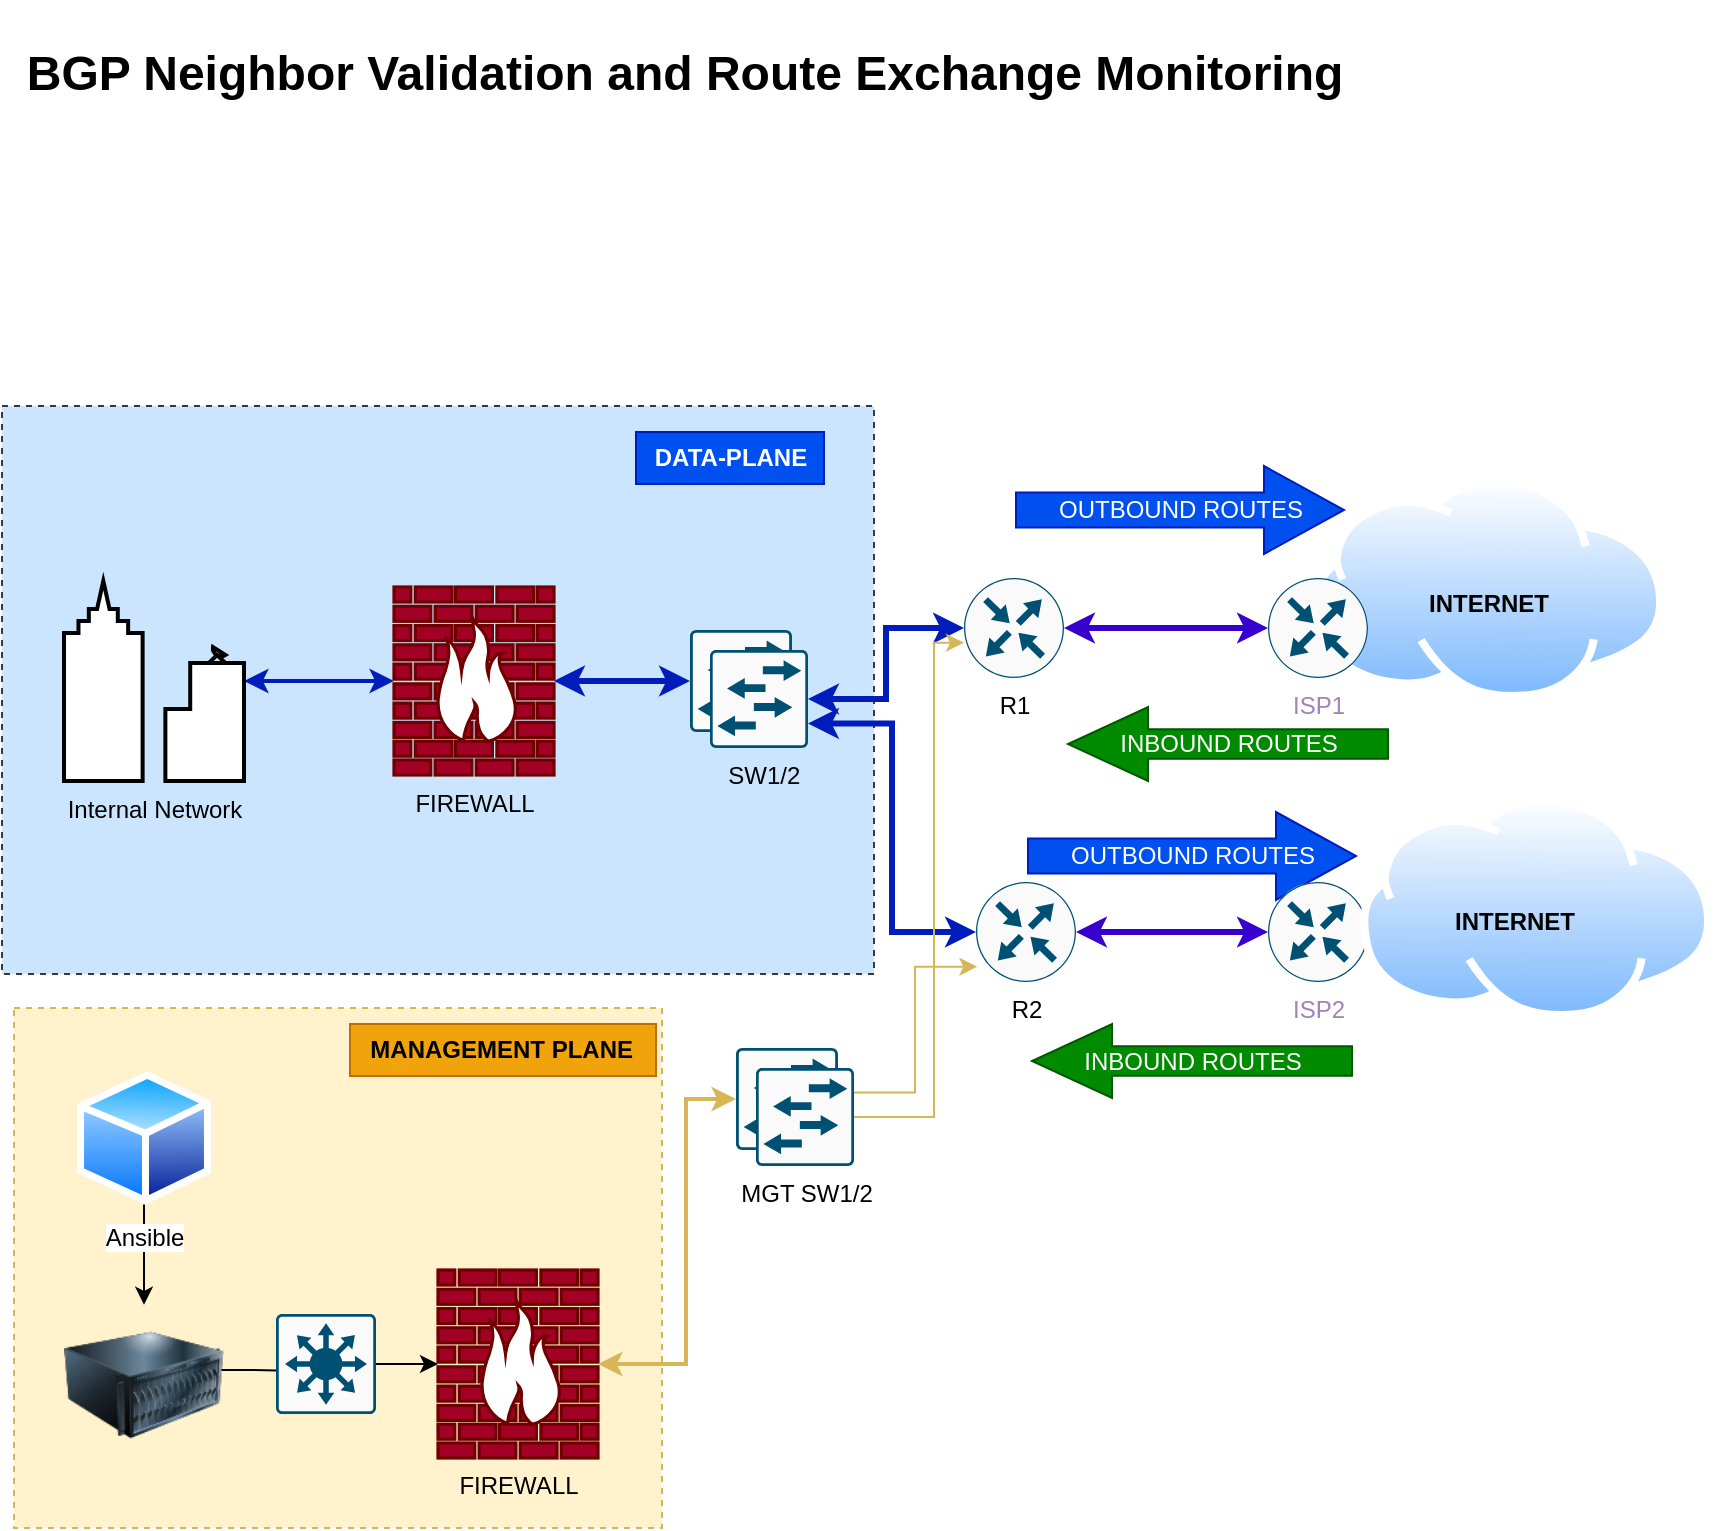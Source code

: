 <mxfile version="24.0.4" type="device">
  <diagram name="Page-1" id="aP8aReEEsSamLbnRVsWl">
    <mxGraphModel dx="2074" dy="1197" grid="0" gridSize="10" guides="1" tooltips="1" connect="1" arrows="1" fold="1" page="1" pageScale="1" pageWidth="850" pageHeight="1100" background="#ffffff" math="0" shadow="0">
      <root>
        <mxCell id="0" />
        <mxCell id="1" parent="0" />
        <mxCell id="RnB09el9EQGj26QUPisf-26" value="" style="rounded=0;whiteSpace=wrap;html=1;fillColor=#fff2cc;strokeColor=#d6b656;dashed=1;" parent="1" vertex="1">
          <mxGeometry x="57" y="568" width="324" height="260" as="geometry" />
        </mxCell>
        <mxCell id="RnB09el9EQGj26QUPisf-22" value="" style="rounded=0;whiteSpace=wrap;html=1;fillColor=#cce5ff;strokeColor=#36393d;dashed=1;" parent="1" vertex="1">
          <mxGeometry x="51" y="267" width="436" height="284" as="geometry" />
        </mxCell>
        <mxCell id="RnB09el9EQGj26QUPisf-6" value="" style="image;aspect=fixed;perimeter=ellipsePerimeter;html=1;align=center;shadow=0;dashed=0;spacingTop=3;image=img/lib/active_directory/internet_cloud.svg;" parent="1" vertex="1">
          <mxGeometry x="706" y="303" width="176.19" height="111" as="geometry" />
        </mxCell>
        <mxCell id="RnB09el9EQGj26QUPisf-3" style="edgeStyle=orthogonalEdgeStyle;rounded=0;orthogonalLoop=1;jettySize=auto;html=1;exitX=1;exitY=0.5;exitDx=0;exitDy=0;exitPerimeter=0;fillColor=#6a00ff;strokeColor=#3700CC;startArrow=classic;startFill=1;strokeWidth=3;" parent="1" source="RnB09el9EQGj26QUPisf-1" target="RnB09el9EQGj26QUPisf-2" edge="1">
          <mxGeometry relative="1" as="geometry" />
        </mxCell>
        <mxCell id="RnB09el9EQGj26QUPisf-1" value="&lt;font color=&quot;#000000&quot;&gt;R1&lt;/font&gt;" style="sketch=0;points=[[0.5,0,0],[1,0.5,0],[0.5,1,0],[0,0.5,0],[0.145,0.145,0],[0.856,0.145,0],[0.855,0.856,0],[0.145,0.855,0]];verticalLabelPosition=bottom;html=1;verticalAlign=top;aspect=fixed;align=center;pointerEvents=1;shape=mxgraph.cisco19.rect;prIcon=router;fillColor=#FAFAFA;strokeColor=#005073;" parent="1" vertex="1">
          <mxGeometry x="532" y="353" width="50" height="50" as="geometry" />
        </mxCell>
        <mxCell id="RnB09el9EQGj26QUPisf-2" value="&lt;font color=&quot;#a680b8&quot;&gt;ISP1&lt;/font&gt;" style="sketch=0;points=[[0.5,0,0],[1,0.5,0],[0.5,1,0],[0,0.5,0],[0.145,0.145,0],[0.856,0.145,0],[0.855,0.856,0],[0.145,0.855,0]];verticalLabelPosition=bottom;html=1;verticalAlign=top;aspect=fixed;align=center;pointerEvents=1;shape=mxgraph.cisco19.rect;prIcon=router;fillColor=#FAFAFA;strokeColor=#005073;" parent="1" vertex="1">
          <mxGeometry x="684" y="353" width="50" height="50" as="geometry" />
        </mxCell>
        <mxCell id="RnB09el9EQGj26QUPisf-10" style="edgeStyle=orthogonalEdgeStyle;rounded=0;orthogonalLoop=1;jettySize=auto;html=1;exitX=0;exitY=0.5;exitDx=0;exitDy=0;exitPerimeter=0;startArrow=classic;startFill=1;strokeWidth=2;fillColor=#0050ef;strokeColor=#001DBC;" parent="1" source="RnB09el9EQGj26QUPisf-4" target="RnB09el9EQGj26QUPisf-5" edge="1">
          <mxGeometry relative="1" as="geometry" />
        </mxCell>
        <mxCell id="RnB09el9EQGj26QUPisf-4" value="&lt;font color=&quot;#000000&quot;&gt;FIREWALL&lt;/font&gt;" style="fontColor=#ffffff;verticalAlign=top;verticalLabelPosition=bottom;labelPosition=center;align=center;html=1;outlineConnect=0;fillColor=#a20025;strokeColor=#6F0000;gradientDirection=north;strokeWidth=2;shape=mxgraph.networks.firewall;" parent="1" vertex="1">
          <mxGeometry x="247" y="357.5" width="80" height="94" as="geometry" />
        </mxCell>
        <mxCell id="RnB09el9EQGj26QUPisf-5" value="Internal Network" style="verticalAlign=top;verticalLabelPosition=bottom;labelPosition=center;align=center;html=1;outlineConnect=0;gradientDirection=north;strokeWidth=2;shape=mxgraph.networks.business_center;" parent="1" vertex="1">
          <mxGeometry x="82" y="354.5" width="90" height="100" as="geometry" />
        </mxCell>
        <mxCell id="RnB09el9EQGj26QUPisf-7" value="&lt;font color=&quot;#000000&quot;&gt;FIREWALL&lt;/font&gt;" style="fontColor=#ffffff;verticalAlign=top;verticalLabelPosition=bottom;labelPosition=center;align=center;html=1;outlineConnect=0;fillColor=#a20025;strokeColor=#6F0000;gradientDirection=north;strokeWidth=2;shape=mxgraph.networks.firewall;" parent="1" vertex="1">
          <mxGeometry x="269" y="699" width="80" height="94" as="geometry" />
        </mxCell>
        <mxCell id="RnB09el9EQGj26QUPisf-8" style="edgeStyle=orthogonalEdgeStyle;rounded=0;orthogonalLoop=1;jettySize=auto;html=1;entryX=1;entryY=0.5;entryDx=0;entryDy=0;entryPerimeter=0;endArrow=classic;endFill=1;startArrow=classic;startFill=1;strokeWidth=2;exitX=0;exitY=0.5;exitDx=0;exitDy=0;exitPerimeter=0;fillColor=#fff2cc;strokeColor=#d6b656;" parent="1" source="MTGffy8icCJfPJjwF_lc-11" target="RnB09el9EQGj26QUPisf-7" edge="1">
          <mxGeometry relative="1" as="geometry">
            <Array as="points">
              <mxPoint x="393" y="614" />
              <mxPoint x="393" y="746" />
            </Array>
            <mxPoint x="476" y="744" as="sourcePoint" />
          </mxGeometry>
        </mxCell>
        <mxCell id="RnB09el9EQGj26QUPisf-9" style="edgeStyle=orthogonalEdgeStyle;rounded=0;orthogonalLoop=1;jettySize=auto;html=1;entryX=0;entryY=0.5;entryDx=0;entryDy=0;entryPerimeter=0;startArrow=classic;startFill=1;fillColor=#0050ef;strokeColor=#001DBC;strokeWidth=3;" parent="1" source="MTGffy8icCJfPJjwF_lc-8" target="RnB09el9EQGj26QUPisf-1" edge="1">
          <mxGeometry relative="1" as="geometry" />
        </mxCell>
        <mxCell id="RnB09el9EQGj26QUPisf-12" style="edgeStyle=orthogonalEdgeStyle;rounded=0;orthogonalLoop=1;jettySize=auto;html=1;entryX=0.247;entryY=0.57;entryDx=0;entryDy=0;entryPerimeter=0;" parent="1" edge="1" target="RnB09el9EQGj26QUPisf-13">
          <mxGeometry relative="1" as="geometry">
            <mxPoint x="163.54" y="728.0" as="targetPoint" />
            <mxPoint x="113.99" y="746.629" as="sourcePoint" />
            <Array as="points">
              <mxPoint x="114" y="749" />
              <mxPoint x="176" y="749" />
            </Array>
          </mxGeometry>
        </mxCell>
        <mxCell id="RnB09el9EQGj26QUPisf-11" value="" style="image;html=1;image=img/lib/clip_art/computers/Server_128x128.png" parent="1" vertex="1">
          <mxGeometry x="82" y="716.41" width="80" height="80" as="geometry" />
        </mxCell>
        <mxCell id="RnB09el9EQGj26QUPisf-14" style="edgeStyle=orthogonalEdgeStyle;rounded=0;orthogonalLoop=1;jettySize=auto;html=1;exitX=1;exitY=0.5;exitDx=0;exitDy=0;exitPerimeter=0;" parent="1" source="RnB09el9EQGj26QUPisf-13" target="RnB09el9EQGj26QUPisf-7" edge="1">
          <mxGeometry relative="1" as="geometry" />
        </mxCell>
        <mxCell id="RnB09el9EQGj26QUPisf-13" value="" style="sketch=0;points=[[0.015,0.015,0],[0.985,0.015,0],[0.985,0.985,0],[0.015,0.985,0],[0.25,0,0],[0.5,0,0],[0.75,0,0],[1,0.25,0],[1,0.5,0],[1,0.75,0],[0.75,1,0],[0.5,1,0],[0.25,1,0],[0,0.75,0],[0,0.5,0],[0,0.25,0]];verticalLabelPosition=bottom;html=1;verticalAlign=top;aspect=fixed;align=center;pointerEvents=1;shape=mxgraph.cisco19.rect;prIcon=l3_switch;fillColor=#FAFAFA;strokeColor=#005073;" parent="1" vertex="1">
          <mxGeometry x="188" y="721" width="50" height="50" as="geometry" />
        </mxCell>
        <mxCell id="RnB09el9EQGj26QUPisf-16" style="edgeStyle=orthogonalEdgeStyle;rounded=0;orthogonalLoop=1;jettySize=auto;html=1;" parent="1" source="RnB09el9EQGj26QUPisf-15" target="RnB09el9EQGj26QUPisf-11" edge="1">
          <mxGeometry relative="1" as="geometry" />
        </mxCell>
        <mxCell id="RnB09el9EQGj26QUPisf-15" value="Ansible" style="image;aspect=fixed;perimeter=ellipsePerimeter;html=1;align=center;shadow=0;dashed=0;spacingTop=3;image=img/lib/active_directory/generic_node.svg;" parent="1" vertex="1">
          <mxGeometry x="88" y="599.59" width="68" height="66.64" as="geometry" />
        </mxCell>
        <mxCell id="RnB09el9EQGj26QUPisf-18" value="INBOUND ROUTES" style="html=1;shadow=0;dashed=0;align=center;verticalAlign=middle;shape=mxgraph.arrows2.arrow;dy=0.6;dx=40;flipH=1;notch=0;fillColor=#008a00;fontColor=#ffffff;strokeColor=#005700;" parent="1" vertex="1">
          <mxGeometry x="566" y="576" width="160" height="37" as="geometry" />
        </mxCell>
        <mxCell id="RnB09el9EQGj26QUPisf-19" value="OUTBOUND ROUTES" style="html=1;shadow=0;dashed=0;align=center;verticalAlign=middle;shape=mxgraph.arrows2.arrow;dy=0.6;dx=40;notch=0;fillColor=#0050ef;fontColor=#ffffff;strokeColor=#001DBC;" parent="1" vertex="1">
          <mxGeometry x="564" y="470" width="164" height="44" as="geometry" />
        </mxCell>
        <mxCell id="RnB09el9EQGj26QUPisf-20" value="&lt;h1&gt;BGP Neighbor Validation and Route Exchange Monitoring&lt;/h1&gt;" style="text;html=1;align=center;verticalAlign=middle;resizable=0;points=[];autosize=1;strokeColor=none;fillColor=none;" parent="1" vertex="1">
          <mxGeometry x="54" y="64" width="676" height="73" as="geometry" />
        </mxCell>
        <mxCell id="RnB09el9EQGj26QUPisf-21" value="&lt;b&gt;INTERNET&lt;/b&gt;" style="text;html=1;align=center;verticalAlign=middle;resizable=0;points=[];autosize=1;strokeColor=none;fillColor=none;" parent="1" vertex="1">
          <mxGeometry x="755.09" y="353" width="78" height="26" as="geometry" />
        </mxCell>
        <mxCell id="RnB09el9EQGj26QUPisf-23" value="&lt;b&gt;DATA-PLANE&lt;/b&gt;" style="text;html=1;align=center;verticalAlign=middle;resizable=0;points=[];autosize=1;strokeColor=#001DBC;fillColor=#0050ef;fontColor=#ffffff;" parent="1" vertex="1">
          <mxGeometry x="368" y="280" width="94" height="26" as="geometry" />
        </mxCell>
        <mxCell id="RnB09el9EQGj26QUPisf-24" value="&lt;b&gt;MANAGEMENT PLANE&amp;nbsp;&lt;/b&gt;" style="text;html=1;align=center;verticalAlign=middle;resizable=0;points=[];autosize=1;strokeColor=#BD7000;fillColor=#f0a30a;fontColor=#000000;" parent="1" vertex="1">
          <mxGeometry x="225" y="576" width="153" height="26" as="geometry" />
        </mxCell>
        <mxCell id="MTGffy8icCJfPJjwF_lc-2" style="edgeStyle=orthogonalEdgeStyle;rounded=0;orthogonalLoop=1;jettySize=auto;html=1;exitX=1;exitY=0.5;exitDx=0;exitDy=0;exitPerimeter=0;fillColor=#6a00ff;strokeColor=#3700CC;startArrow=classic;startFill=1;strokeWidth=3;" edge="1" source="MTGffy8icCJfPJjwF_lc-3" target="MTGffy8icCJfPJjwF_lc-4" parent="1">
          <mxGeometry relative="1" as="geometry" />
        </mxCell>
        <mxCell id="MTGffy8icCJfPJjwF_lc-3" value="&lt;font color=&quot;#000000&quot;&gt;R2&lt;/font&gt;" style="sketch=0;points=[[0.5,0,0],[1,0.5,0],[0.5,1,0],[0,0.5,0],[0.145,0.145,0],[0.856,0.145,0],[0.855,0.856,0],[0.145,0.855,0]];verticalLabelPosition=bottom;html=1;verticalAlign=top;aspect=fixed;align=center;pointerEvents=1;shape=mxgraph.cisco19.rect;prIcon=router;fillColor=#FAFAFA;strokeColor=#005073;" vertex="1" parent="1">
          <mxGeometry x="538" y="505" width="50" height="50" as="geometry" />
        </mxCell>
        <mxCell id="MTGffy8icCJfPJjwF_lc-4" value="&lt;font color=&quot;#a680b8&quot;&gt;ISP2&lt;/font&gt;" style="sketch=0;points=[[0.5,0,0],[1,0.5,0],[0.5,1,0],[0,0.5,0],[0.145,0.145,0],[0.856,0.145,0],[0.855,0.856,0],[0.145,0.855,0]];verticalLabelPosition=bottom;html=1;verticalAlign=top;aspect=fixed;align=center;pointerEvents=1;shape=mxgraph.cisco19.rect;prIcon=router;fillColor=#FAFAFA;strokeColor=#005073;" vertex="1" parent="1">
          <mxGeometry x="684" y="505" width="50" height="50" as="geometry" />
        </mxCell>
        <mxCell id="MTGffy8icCJfPJjwF_lc-6" value="" style="image;aspect=fixed;perimeter=ellipsePerimeter;html=1;align=center;shadow=0;dashed=0;spacingTop=3;image=img/lib/active_directory/internet_cloud.svg;" vertex="1" parent="1">
          <mxGeometry x="730" y="462.5" width="176.19" height="111" as="geometry" />
        </mxCell>
        <mxCell id="MTGffy8icCJfPJjwF_lc-5" value="&lt;b&gt;INTERNET&lt;/b&gt;" style="text;html=1;align=center;verticalAlign=middle;resizable=0;points=[];autosize=1;strokeColor=none;fillColor=none;" vertex="1" parent="1">
          <mxGeometry x="768" y="512" width="78" height="26" as="geometry" />
        </mxCell>
        <mxCell id="MTGffy8icCJfPJjwF_lc-10" style="edgeStyle=orthogonalEdgeStyle;rounded=0;orthogonalLoop=1;jettySize=auto;html=1;exitX=0;exitY=0.5;exitDx=0;exitDy=0;exitPerimeter=0;startArrow=classic;startFill=1;strokeWidth=3;fillColor=#0050ef;strokeColor=#001DBC;" edge="1" parent="1" source="MTGffy8icCJfPJjwF_lc-7" target="RnB09el9EQGj26QUPisf-4">
          <mxGeometry relative="1" as="geometry" />
        </mxCell>
        <mxCell id="MTGffy8icCJfPJjwF_lc-7" value="" style="sketch=0;points=[[0.015,0.015,0],[0.985,0.015,0],[0.985,0.985,0],[0.015,0.985,0],[0.25,0,0],[0.5,0,0],[0.75,0,0],[1,0.25,0],[1,0.5,0],[1,0.75,0],[0.75,1,0],[0.5,1,0],[0.25,1,0],[0,0.75,0],[0,0.5,0],[0,0.25,0]];verticalLabelPosition=bottom;html=1;verticalAlign=top;aspect=fixed;align=center;pointerEvents=1;shape=mxgraph.cisco19.rect;prIcon=l2_switch;fillColor=#FAFAFA;strokeColor=#005073;" vertex="1" parent="1">
          <mxGeometry x="395" y="379" width="51" height="51" as="geometry" />
        </mxCell>
        <mxCell id="MTGffy8icCJfPJjwF_lc-8" value="&amp;nbsp;SW1/2" style="sketch=0;points=[[0.015,0.015,0],[0.985,0.015,0],[0.985,0.985,0],[0.015,0.985,0],[0.25,0,0],[0.5,0,0],[0.75,0,0],[1,0.25,0],[1,0.5,0],[1,0.75,0],[0.75,1,0],[0.5,1,0],[0.25,1,0],[0,0.75,0],[0,0.5,0],[0,0.25,0]];verticalLabelPosition=bottom;html=1;verticalAlign=top;aspect=fixed;align=center;pointerEvents=1;shape=mxgraph.cisco19.rect;prIcon=l2_switch;fillColor=#FAFAFA;strokeColor=#005073;" vertex="1" parent="1">
          <mxGeometry x="405" y="389" width="49" height="49" as="geometry" />
        </mxCell>
        <mxCell id="MTGffy8icCJfPJjwF_lc-9" style="edgeStyle=orthogonalEdgeStyle;rounded=0;orthogonalLoop=1;jettySize=auto;html=1;exitX=1;exitY=0.75;exitDx=0;exitDy=0;exitPerimeter=0;entryX=0;entryY=0.5;entryDx=0;entryDy=0;entryPerimeter=0;startArrow=classic;startFill=1;fillColor=#0050ef;strokeColor=#001DBC;strokeWidth=3;" edge="1" parent="1" source="MTGffy8icCJfPJjwF_lc-8" target="MTGffy8icCJfPJjwF_lc-3">
          <mxGeometry relative="1" as="geometry" />
        </mxCell>
        <mxCell id="MTGffy8icCJfPJjwF_lc-11" value="" style="sketch=0;points=[[0.015,0.015,0],[0.985,0.015,0],[0.985,0.985,0],[0.015,0.985,0],[0.25,0,0],[0.5,0,0],[0.75,0,0],[1,0.25,0],[1,0.5,0],[1,0.75,0],[0.75,1,0],[0.5,1,0],[0.25,1,0],[0,0.75,0],[0,0.5,0],[0,0.25,0]];verticalLabelPosition=bottom;html=1;verticalAlign=top;aspect=fixed;align=center;pointerEvents=1;shape=mxgraph.cisco19.rect;prIcon=l2_switch;fillColor=#FAFAFA;strokeColor=#005073;" vertex="1" parent="1">
          <mxGeometry x="418" y="588" width="51" height="51" as="geometry" />
        </mxCell>
        <mxCell id="MTGffy8icCJfPJjwF_lc-12" value="MGT SW1/2" style="sketch=0;points=[[0.015,0.015,0],[0.985,0.015,0],[0.985,0.985,0],[0.015,0.985,0],[0.25,0,0],[0.5,0,0],[0.75,0,0],[1,0.25,0],[1,0.5,0],[1,0.75,0],[0.75,1,0],[0.5,1,0],[0.25,1,0],[0,0.75,0],[0,0.5,0],[0,0.25,0]];verticalLabelPosition=bottom;html=1;verticalAlign=top;aspect=fixed;align=center;pointerEvents=1;shape=mxgraph.cisco19.rect;prIcon=l2_switch;fillColor=#FAFAFA;strokeColor=#005073;" vertex="1" parent="1">
          <mxGeometry x="428" y="598" width="49" height="49" as="geometry" />
        </mxCell>
        <mxCell id="MTGffy8icCJfPJjwF_lc-13" style="edgeStyle=orthogonalEdgeStyle;rounded=0;orthogonalLoop=1;jettySize=auto;html=1;exitX=1;exitY=0.5;exitDx=0;exitDy=0;exitPerimeter=0;entryX=0;entryY=0.647;entryDx=0;entryDy=0;entryPerimeter=0;fillColor=#fff2cc;strokeColor=#d6b656;" edge="1" parent="1" source="MTGffy8icCJfPJjwF_lc-12" target="RnB09el9EQGj26QUPisf-1">
          <mxGeometry relative="1" as="geometry">
            <Array as="points">
              <mxPoint x="517" y="623" />
              <mxPoint x="517" y="385" />
            </Array>
          </mxGeometry>
        </mxCell>
        <mxCell id="MTGffy8icCJfPJjwF_lc-14" style="edgeStyle=orthogonalEdgeStyle;rounded=0;orthogonalLoop=1;jettySize=auto;html=1;exitX=1;exitY=0.25;exitDx=0;exitDy=0;exitPerimeter=0;entryX=0.013;entryY=0.847;entryDx=0;entryDy=0;entryPerimeter=0;fillColor=#fff2cc;strokeColor=#d6b656;" edge="1" parent="1" source="MTGffy8icCJfPJjwF_lc-12" target="MTGffy8icCJfPJjwF_lc-3">
          <mxGeometry relative="1" as="geometry" />
        </mxCell>
        <mxCell id="MTGffy8icCJfPJjwF_lc-17" value="OUTBOUND ROUTES" style="html=1;shadow=0;dashed=0;align=center;verticalAlign=middle;shape=mxgraph.arrows2.arrow;dy=0.6;dx=40;notch=0;fillColor=#0050ef;fontColor=#ffffff;strokeColor=#001DBC;" vertex="1" parent="1">
          <mxGeometry x="558" y="297" width="164" height="44" as="geometry" />
        </mxCell>
        <mxCell id="MTGffy8icCJfPJjwF_lc-18" value="INBOUND ROUTES" style="html=1;shadow=0;dashed=0;align=center;verticalAlign=middle;shape=mxgraph.arrows2.arrow;dy=0.6;dx=40;flipH=1;notch=0;fillColor=#008a00;fontColor=#ffffff;strokeColor=#005700;" vertex="1" parent="1">
          <mxGeometry x="584" y="417.5" width="160" height="37" as="geometry" />
        </mxCell>
      </root>
    </mxGraphModel>
  </diagram>
</mxfile>
